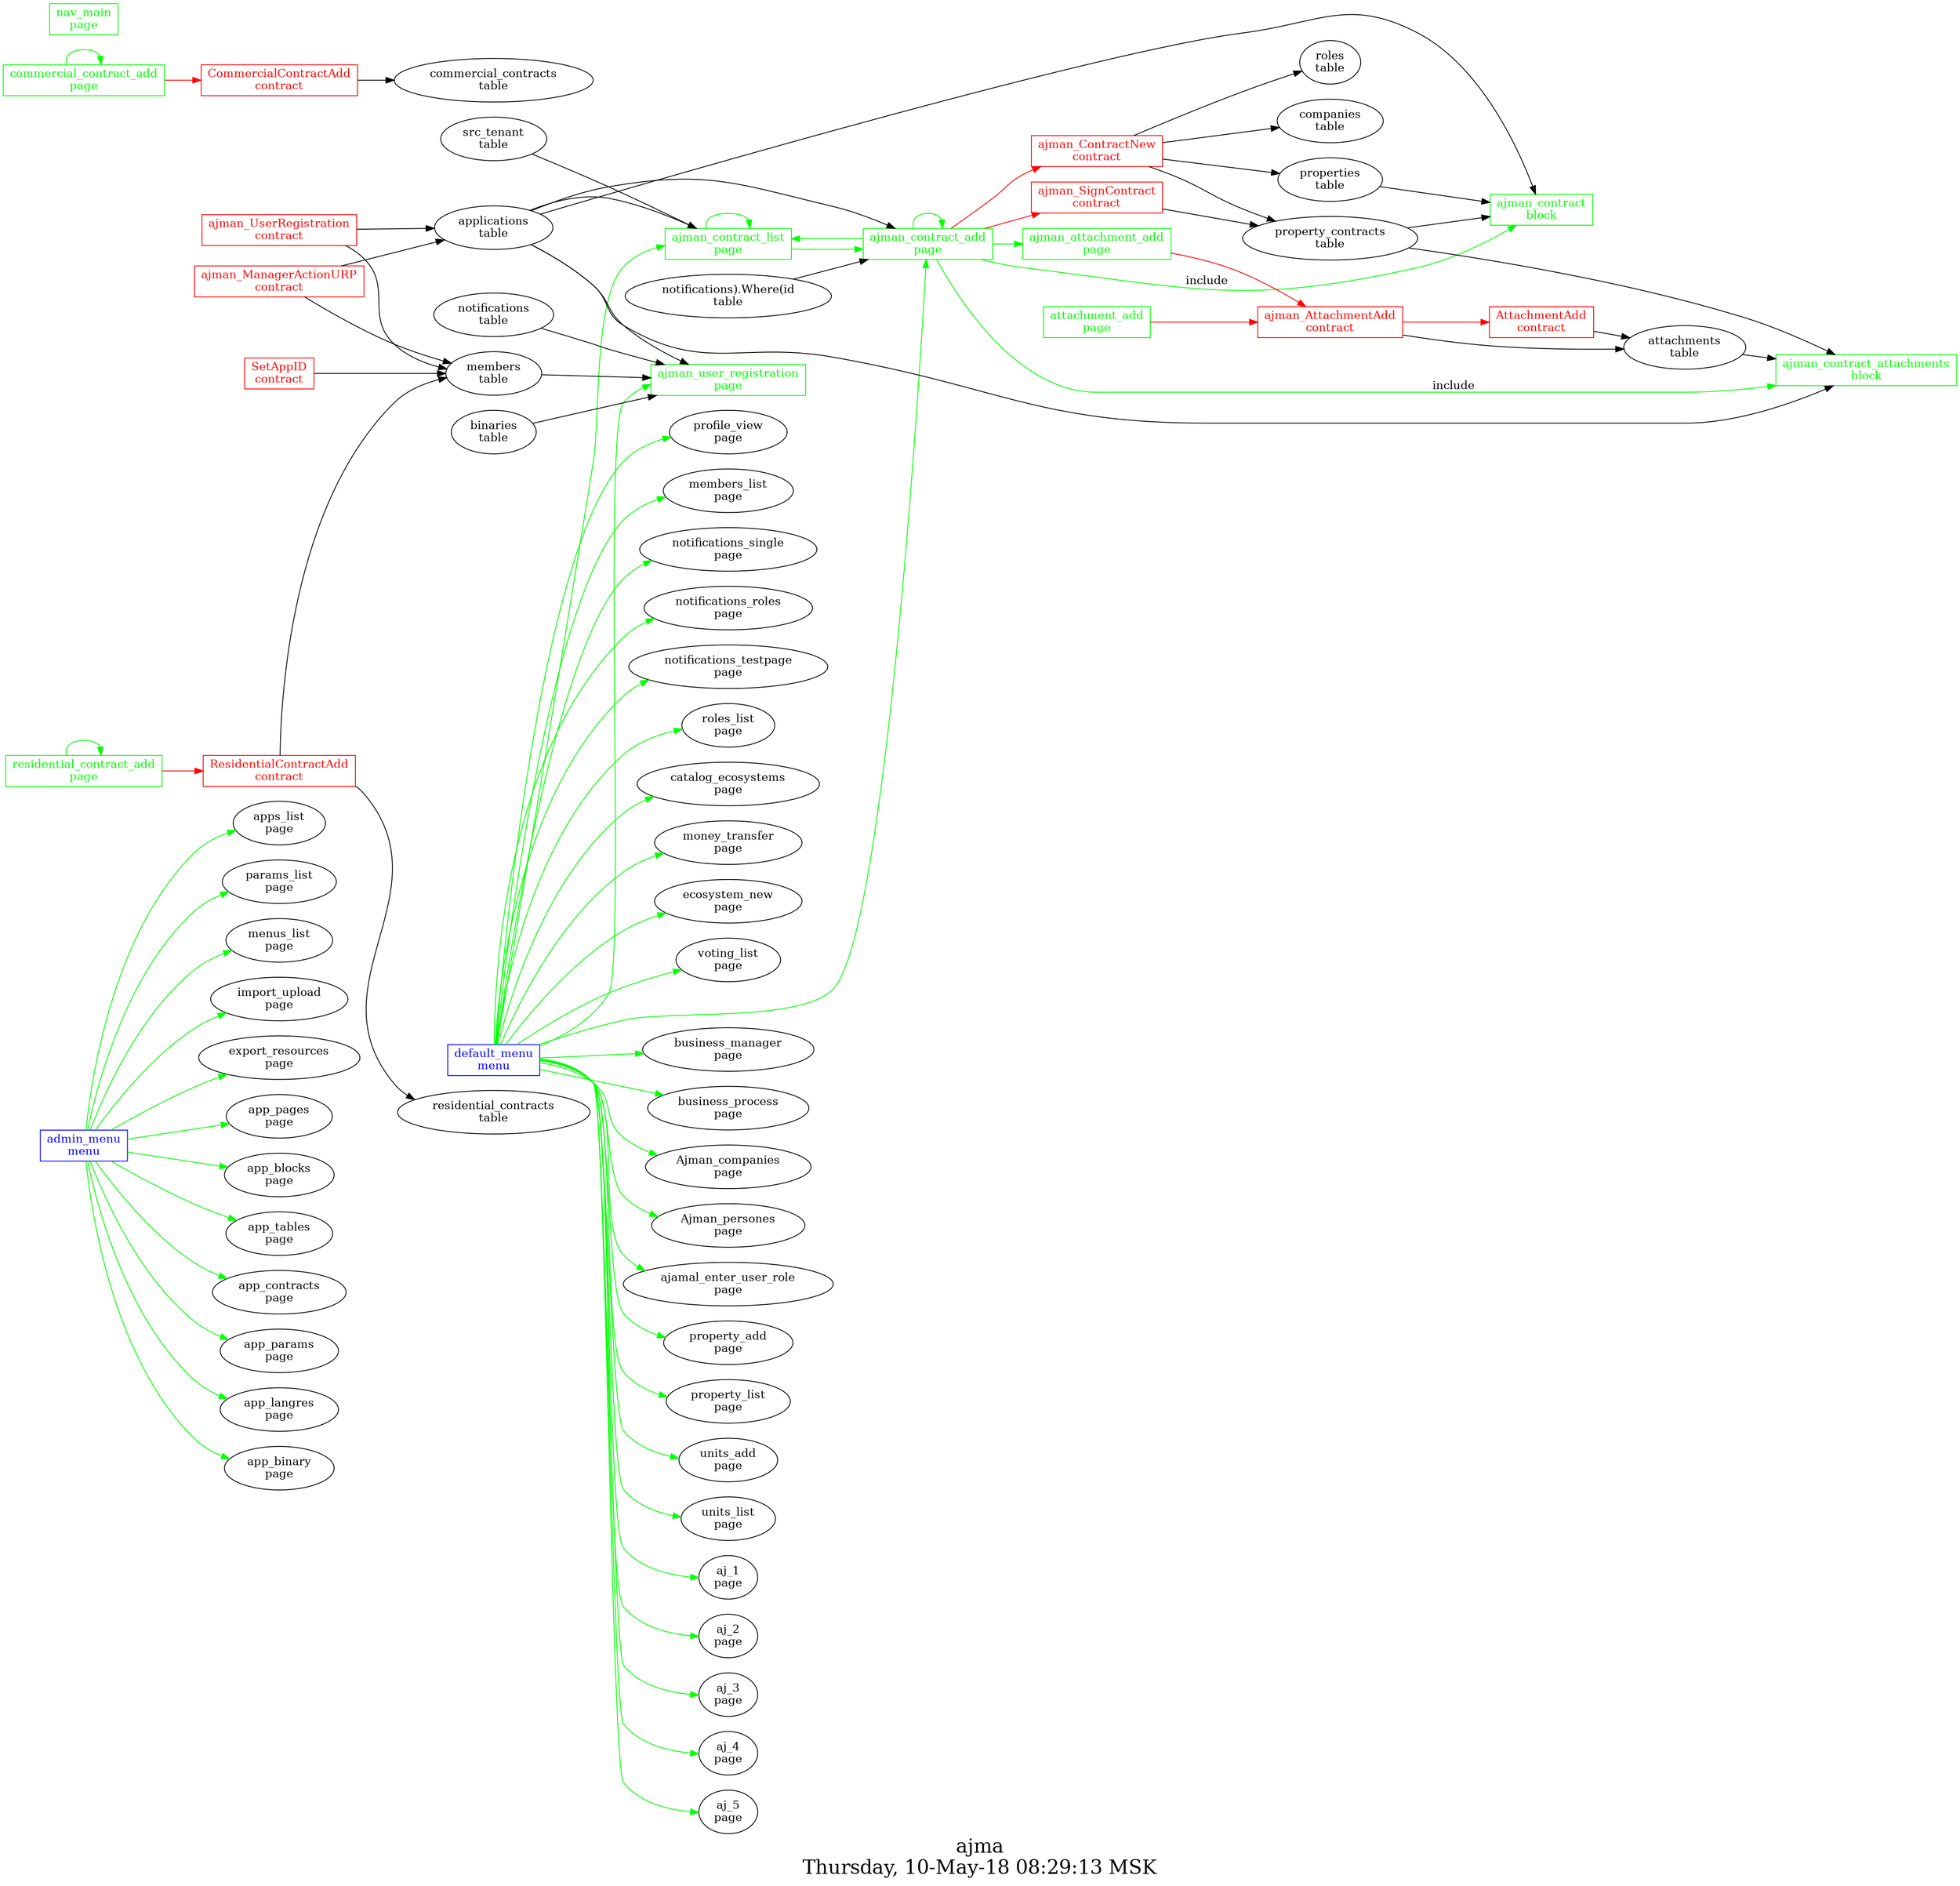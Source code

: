 digraph G {
graph [
  fontsize="24";
  label="ajma\nThursday, 10-May-18 08:29:13 MSK";
  nojustify=true;
  ordering=out;
  rankdir=LR;
  size="30";
];
"admin_menu\nmenu" -> "apps_list\npage"  [ color=green ]
"admin_menu\nmenu" -> "params_list\npage"  [ color=green ]
"admin_menu\nmenu" -> "menus_list\npage"  [ color=green ]
"admin_menu\nmenu" -> "import_upload\npage"  [ color=green ]
"admin_menu\nmenu" -> "export_resources\npage"  [ color=green ]
"admin_menu\nmenu" -> "app_pages\npage"  [ color=green ]
"admin_menu\nmenu" -> "app_blocks\npage"  [ color=green ]
"admin_menu\nmenu" -> "app_tables\npage"  [ color=green ]
"admin_menu\nmenu" -> "app_contracts\npage"  [ color=green ]
"admin_menu\nmenu" -> "app_params\npage"  [ color=green ]
"admin_menu\nmenu" -> "app_langres\npage"  [ color=green ]
"admin_menu\nmenu" -> "app_binary\npage"  [ color=green ]
"admin_menu\nmenu" [color=blue, fontcolor=blue, group=menus, shape=record];
"default_menu\nmenu" -> "profile_view\npage"  [ color=green ]
"default_menu\nmenu" -> "members_list\npage"  [ color=green ]
"default_menu\nmenu" -> "notifications_single\npage"  [ color=green ]
"default_menu\nmenu" -> "notifications_roles\npage"  [ color=green ]
"default_menu\nmenu" -> "notifications_testpage\npage"  [ color=green ]
"default_menu\nmenu" -> "roles_list\npage"  [ color=green ]
"default_menu\nmenu" -> "catalog_ecosystems\npage"  [ color=green ]
"default_menu\nmenu" -> "money_transfer\npage"  [ color=green ]
"default_menu\nmenu" -> "ecosystem_new\npage"  [ color=green ]
"default_menu\nmenu" -> "voting_list\npage"  [ color=green ]
"default_menu\nmenu" -> "ajman_contract_list\npage"  [ color=green ]
"default_menu\nmenu" -> "ajman_contract_add\npage"  [ color=green ]
"default_menu\nmenu" -> "business_manager\npage"  [ color=green ]
"default_menu\nmenu" -> "business_process\npage"  [ color=green ]
"default_menu\nmenu" -> "ajman_user_registration\npage"  [ color=green ]
"default_menu\nmenu" -> "Ajman_companies\npage"  [ color=green ]
"default_menu\nmenu" -> "Ajman_persones\npage"  [ color=green ]
"default_menu\nmenu" -> "ajamal_enter_user_role\npage"  [ color=green ]
"default_menu\nmenu" -> "property_add\npage"  [ color=green ]
"default_menu\nmenu" -> "property_list\npage"  [ color=green ]
"default_menu\nmenu" -> "units_add\npage"  [ color=green ]
"default_menu\nmenu" -> "units_list\npage"  [ color=green ]
"default_menu\nmenu" -> "aj_1\npage"  [ color=green ]
"default_menu\nmenu" -> "aj_2\npage"  [ color=green ]
"default_menu\nmenu" -> "aj_3\npage"  [ color=green ]
"default_menu\nmenu" -> "aj_4\npage"  [ color=green ]
"default_menu\nmenu" -> "aj_5\npage"  [ color=green ]
"default_menu\nmenu" [color=blue, fontcolor=blue, group=menus, shape=record];
"ajman_attachment_add\npage" -> "ajman_AttachmentAdd\ncontract"  [ color=red ]
"ajman_attachment_add\npage" [color=green, fontcolor=green, group=pages, shape=record];
"ajman_contract_add\npage" -> "ajman_ContractNew\ncontract"  [ color=red ]
"ajman_contract_add\npage" -> "ajman_SignContract\ncontract"  [ color=red ]
"notifications).Where(id\ntable" -> "ajman_contract_add\npage"  [ color="" ]
"applications\ntable" -> "ajman_contract_add\npage"  [ color="" ]
"ajman_contract_add\npage" -> "ajman_contract_add\npage"  [ color=green ]
"ajman_contract_add\npage" -> "ajman_contract_list\npage"  [ color=green ]
"ajman_contract_add\npage" -> "ajman_attachment_add\npage"  [ color=green ]
"ajman_contract_add\npage" -> "ajman_contract\nblock"  [ color=green, label=include ]
"ajman_contract_add\npage" -> "ajman_contract_attachments\nblock"  [ color=green, label=include ]
"ajman_contract_add\npage" [color=green, fontcolor=green, group=pages, shape=record];
"applications\ntable" -> "ajman_contract_list\npage"  [ color="" ]
"src_tenant\ntable" -> "ajman_contract_list\npage"  [ color="" ]
"ajman_contract_list\npage" -> "ajman_contract_list\npage"  [ color=green ]
"ajman_contract_list\npage" -> "ajman_contract_add\npage"  [ color=green ]
"ajman_contract_list\npage" [color=green, fontcolor=green, group=pages, shape=record];
"applications\ntable" -> "ajman_user_registration\npage"  [ color="" ]
"notifications\ntable" -> "ajman_user_registration\npage"  [ color="" ]
"members\ntable" -> "ajman_user_registration\npage"  [ color="" ]
"binaries\ntable" -> "ajman_user_registration\npage"  [ color="" ]
"ajman_user_registration\npage" [color=green, fontcolor=green, group=pages, shape=record];
"attachment_add\npage" -> "ajman_AttachmentAdd\ncontract"  [ color=red ]
"attachment_add\npage" [color=green, fontcolor=green, group=pages, shape=record];
"commercial_contract_add\npage" -> "CommercialContractAdd\ncontract"  [ color=red ]
"commercial_contract_add\npage" -> "commercial_contract_add\npage"  [ color=green ]
"commercial_contract_add\npage" [color=green, fontcolor=green, group=pages, shape=record];
"nav_main\npage" [color=green, fontcolor=green, group=pages, shape=record];
"residential_contract_add\npage" -> "ResidentialContractAdd\ncontract"  [ color=red ]
"residential_contract_add\npage" -> "residential_contract_add\npage"  [ color=green ]
"residential_contract_add\npage" [color=green, fontcolor=green, group=pages, shape=record];
"applications\ntable" -> "ajman_contract\nblock"  [ color="" ]
"property_contracts\ntable" -> "ajman_contract\nblock"  [ color="" ]
"properties\ntable" -> "ajman_contract\nblock"  [ color="" ]
"ajman_contract\nblock" [color=green, fontcolor=green, group=blocks, shape=record];
"applications\ntable" -> "ajman_contract_attachments\nblock"  [ color="" ]
"property_contracts\ntable" -> "ajman_contract_attachments\nblock"  [ color="" ]
"attachments\ntable" -> "ajman_contract_attachments\nblock"  [ color="" ]
"ajman_contract_attachments\nblock" [color=green, fontcolor=green, group=blocks, shape=record];
"AttachmentAdd\ncontract" -> "attachments\ntable"  [ color="" ]
"AttachmentAdd\ncontract" [color=red, fontcolor=red, group=contracts, shape=record];
"CommercialContractAdd\ncontract" -> "commercial_contracts\ntable"  [ color="" ]
"CommercialContractAdd\ncontract" [color=red, fontcolor=red, group=contracts, shape=record];
"ResidentialContractAdd\ncontract" -> "members\ntable"  [ color="" ]
"ResidentialContractAdd\ncontract" -> "residential_contracts\ntable"  [ color="" ]
"ResidentialContractAdd\ncontract" [color=red, fontcolor=red, group=contracts, shape=record];
"SetAppID\ncontract" -> "members\ntable"  [ color="" ]
"SetAppID\ncontract" [color=red, fontcolor=red, group=contracts, shape=record];
"ajman_AttachmentAdd\ncontract" -> "AttachmentAdd\ncontract"  [ color=red ]
"ajman_AttachmentAdd\ncontract" -> "attachments\ntable"  [ color="" ]
"ajman_AttachmentAdd\ncontract" [color=red, fontcolor=red, group=contracts, shape=record];
"ajman_ContractNew\ncontract" -> "roles\ntable"  [ color="" ]
"ajman_ContractNew\ncontract" -> "companies\ntable"  [ color="" ]
"ajman_ContractNew\ncontract" -> "properties\ntable"  [ color="" ]
"ajman_ContractNew\ncontract" -> "property_contracts\ntable"  [ color="" ]
"ajman_ContractNew\ncontract" [color=red, fontcolor=red, group=contracts, shape=record];
"ajman_ManagerActionURP\ncontract" -> "applications\ntable"  [ color="" ]
"ajman_ManagerActionURP\ncontract" -> "members\ntable"  [ color="" ]
"ajman_ManagerActionURP\ncontract" [color=red, fontcolor=red, group=contracts, shape=record];
"ajman_SignContract\ncontract" -> "property_contracts\ntable"  [ color="" ]
"ajman_SignContract\ncontract" [color=red, fontcolor=red, group=contracts, shape=record];
"ajman_UserRegistration\ncontract" -> "members\ntable"  [ color="" ]
"ajman_UserRegistration\ncontract" -> "applications\ntable"  [ color="" ]
"ajman_UserRegistration\ncontract" [color=red, fontcolor=red, group=contracts, shape=record];
"attachments\ntable" [color="", fontcolor="", group=tables, shape=""];
"commercial_contracts\ntable" [color="", fontcolor="", group=tables, shape=""];
"property_contracts\ntable" [color="", fontcolor="", group=tables, shape=""];
"residential_contracts\ntable" [color="", fontcolor="", group=tables, shape=""];
}
